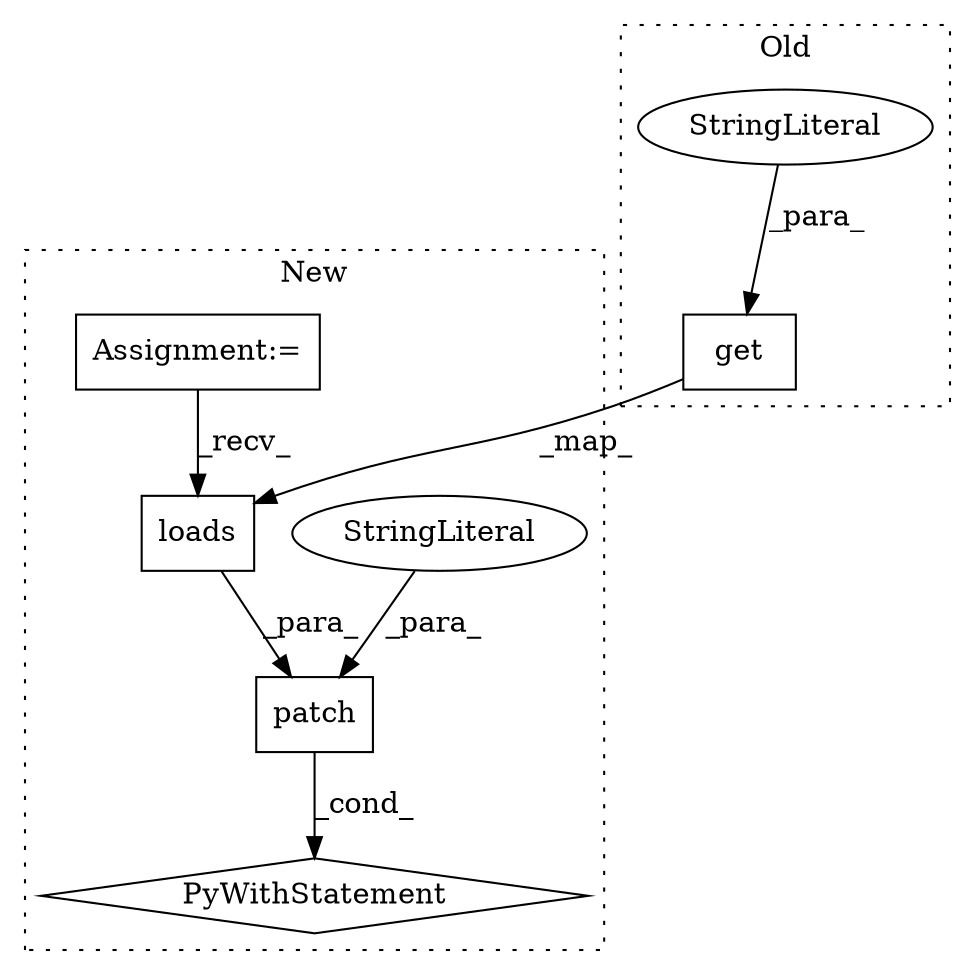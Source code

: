 digraph G {
subgraph cluster0 {
1 [label="get" a="32" s="2004,2108" l="4,1" shape="box"];
6 [label="StringLiteral" a="45" s="2008" l="61" shape="ellipse"];
label = "Old";
style="dotted";
}
subgraph cluster1 {
2 [label="loads" a="32" s="1975,2019" l="6,1" shape="box"];
3 [label="patch" a="32" s="1938,2020" l="6,1" shape="box"];
4 [label="PyWithStatement" a="104" s="1928,2021" l="10,2" shape="diamond"];
5 [label="StringLiteral" a="45" s="1944" l="25" shape="ellipse"];
7 [label="Assignment:=" a="7" s="1766" l="4" shape="box"];
label = "New";
style="dotted";
}
1 -> 2 [label="_map_"];
2 -> 3 [label="_para_"];
3 -> 4 [label="_cond_"];
5 -> 3 [label="_para_"];
6 -> 1 [label="_para_"];
7 -> 2 [label="_recv_"];
}